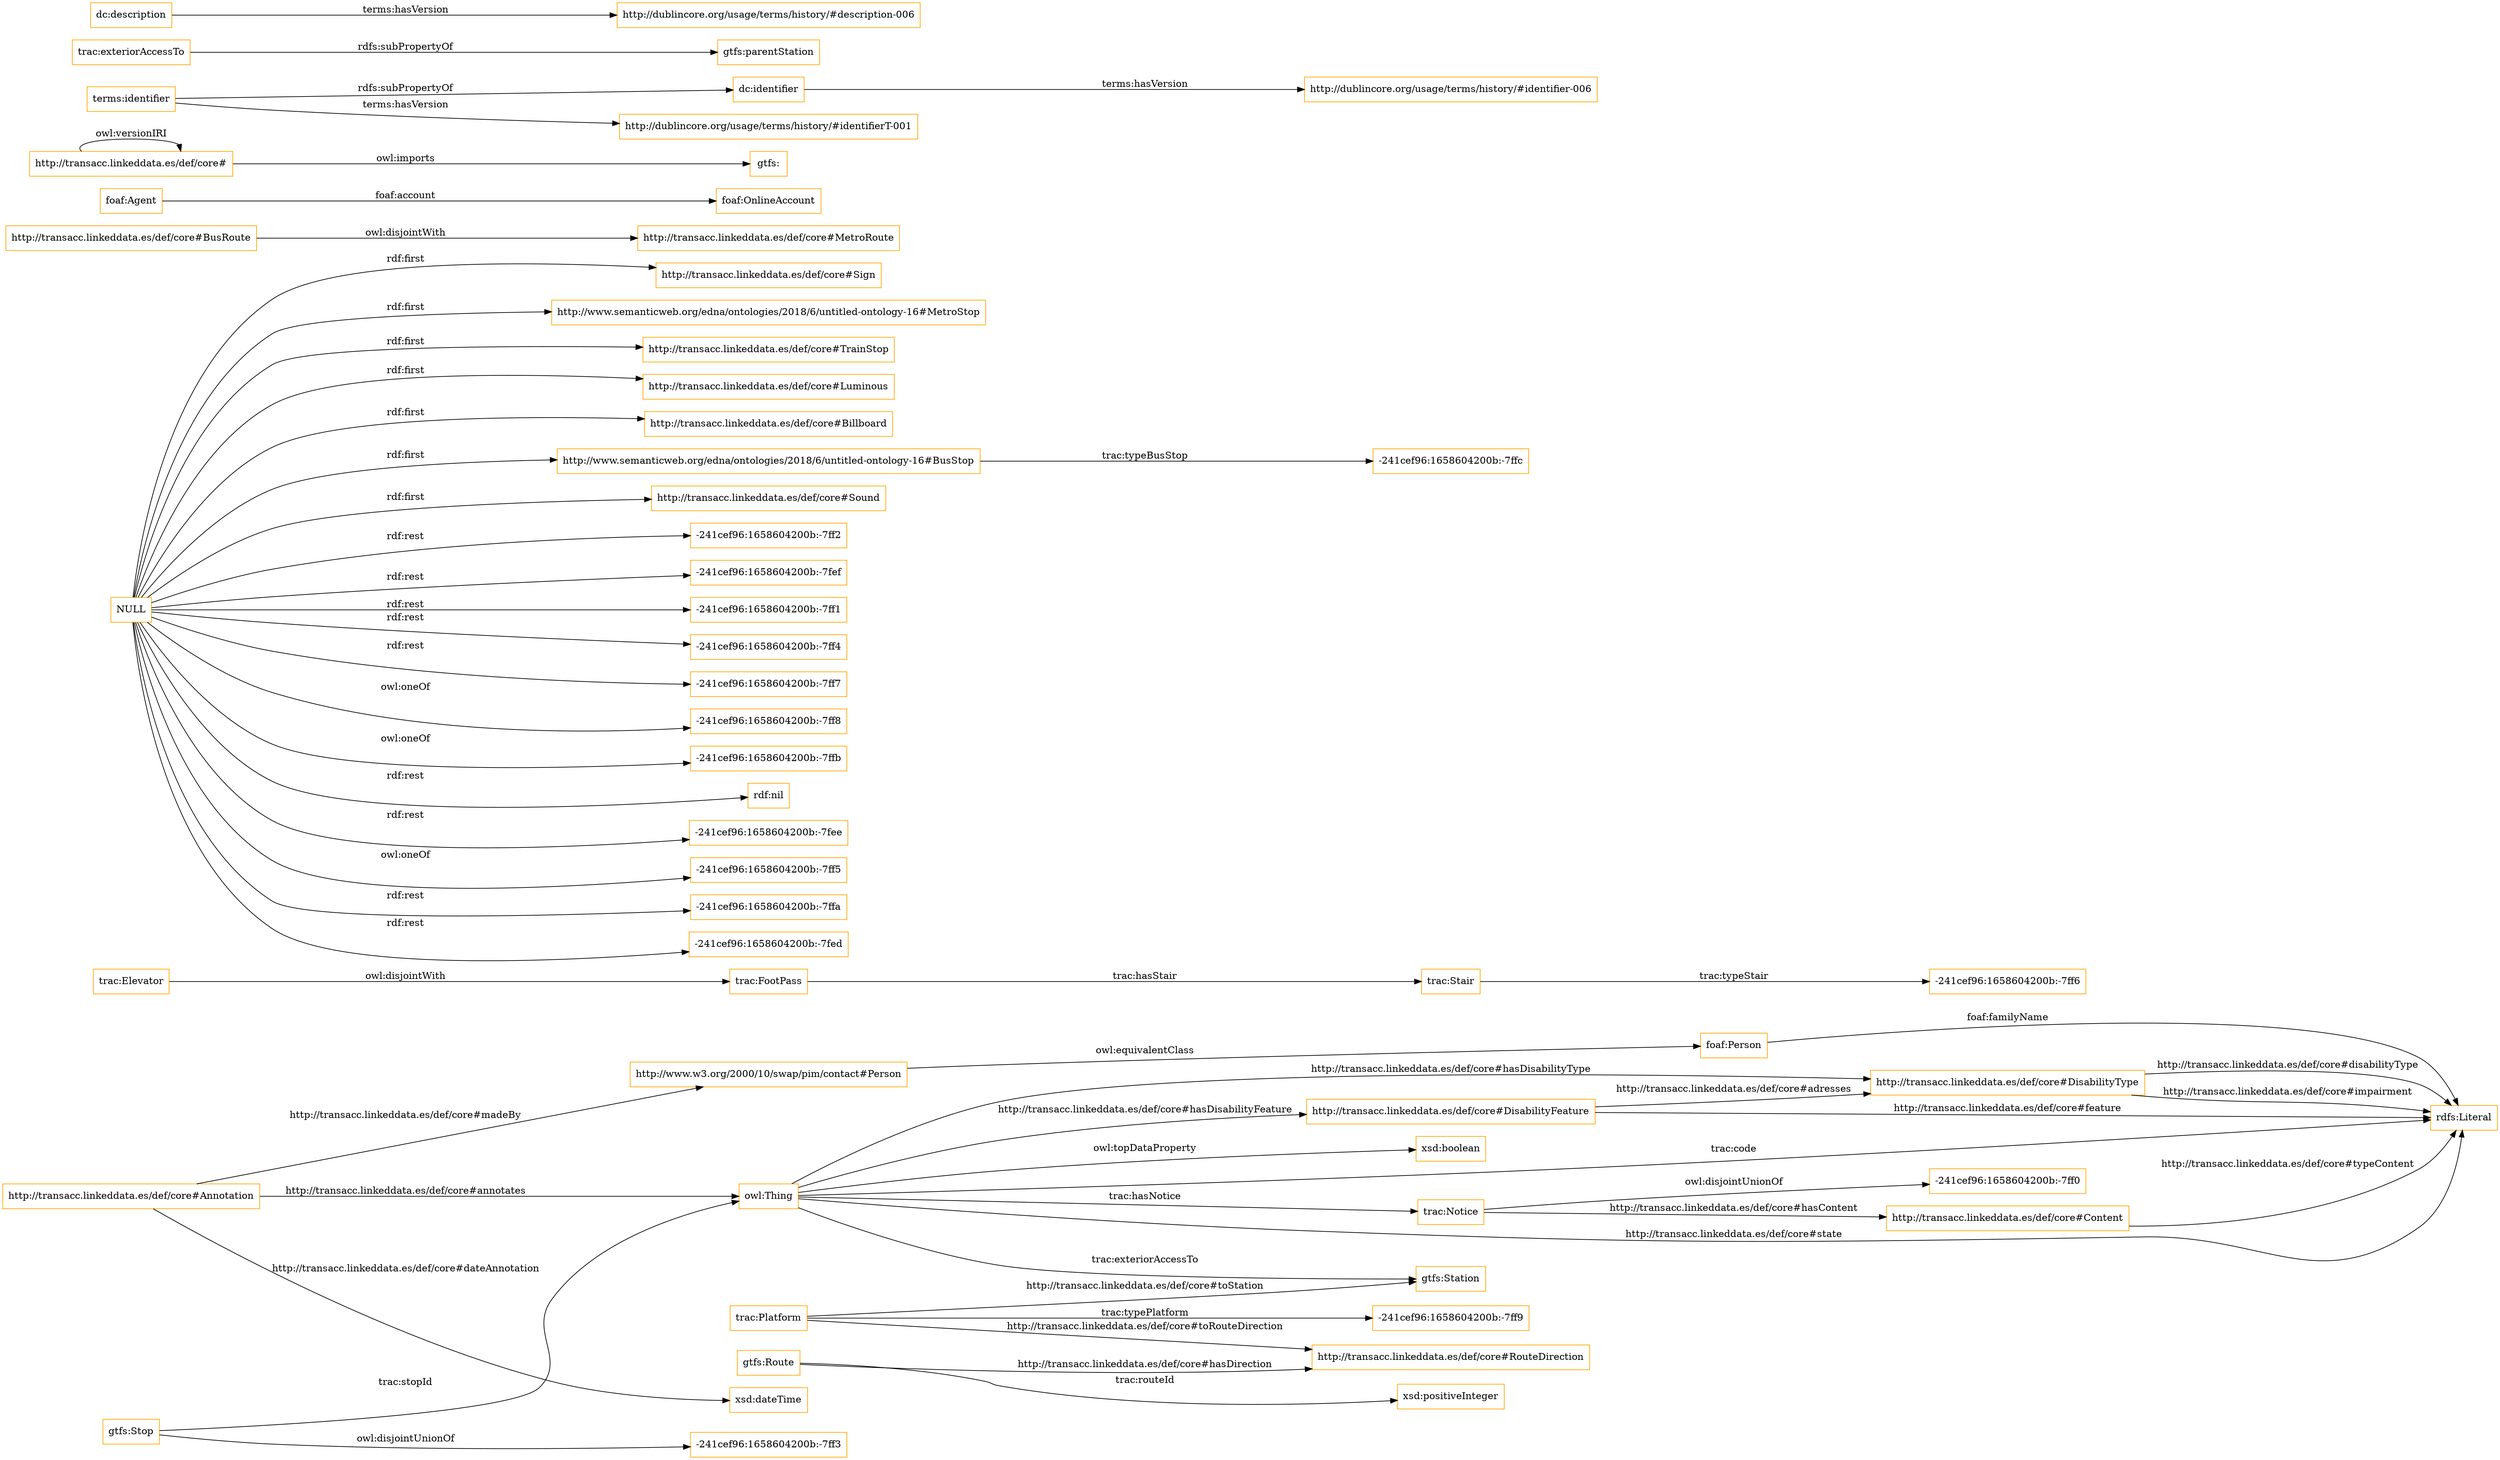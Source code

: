 digraph ar2dtool_diagram { 
rankdir=LR;
size="1501"
node [shape = rectangle, color="orange"]; "http://transacc.linkeddata.es/def/core#Annotation" "trac:Stair" "http://transacc.linkeddata.es/def/core#Sign" "http://www.w3.org/2000/10/swap/pim/contact#Person" "trac:Platform" "trac:FootPass" "http://transacc.linkeddata.es/def/core#DisabilityFeature" "http://transacc.linkeddata.es/def/core#BusRoute" "http://transacc.linkeddata.es/def/core#Content" "http://www.semanticweb.org/edna/ontologies/2018/6/untitled-ontology-16#MetroStop" "http://transacc.linkeddata.es/def/core#TrainStop" "http://transacc.linkeddata.es/def/core#Luminous" "http://transacc.linkeddata.es/def/core#Billboard" "http://www.semanticweb.org/edna/ontologies/2018/6/untitled-ontology-16#BusStop" "http://transacc.linkeddata.es/def/core#RouteDirection" "http://transacc.linkeddata.es/def/core#Sound" "foaf:OnlineAccount" "foaf:Person" "trac:Elevator" "http://transacc.linkeddata.es/def/core#MetroRoute" "trac:Notice" "http://transacc.linkeddata.es/def/core#DisabilityType" ; /*classes style*/
	"http://transacc.linkeddata.es/def/core#" -> "gtfs:" [ label = "owl:imports" ];
	"http://transacc.linkeddata.es/def/core#" -> "http://transacc.linkeddata.es/def/core#" [ label = "owl:versionIRI" ];
	"trac:Elevator" -> "trac:FootPass" [ label = "owl:disjointWith" ];
	"trac:Notice" -> "-241cef96:1658604200b:-7ff0" [ label = "owl:disjointUnionOf" ];
	"dc:identifier" -> "http://dublincore.org/usage/terms/history/#identifier-006" [ label = "terms:hasVersion" ];
	"gtfs:Stop" -> "-241cef96:1658604200b:-7ff3" [ label = "owl:disjointUnionOf" ];
	"terms:identifier" -> "dc:identifier" [ label = "rdfs:subPropertyOf" ];
	"terms:identifier" -> "http://dublincore.org/usage/terms/history/#identifierT-001" [ label = "terms:hasVersion" ];
	"trac:exteriorAccessTo" -> "gtfs:parentStation" [ label = "rdfs:subPropertyOf" ];
	"http://transacc.linkeddata.es/def/core#BusRoute" -> "http://transacc.linkeddata.es/def/core#MetroRoute" [ label = "owl:disjointWith" ];
	"dc:description" -> "http://dublincore.org/usage/terms/history/#description-006" [ label = "terms:hasVersion" ];
	"http://www.w3.org/2000/10/swap/pim/contact#Person" -> "foaf:Person" [ label = "owl:equivalentClass" ];
	"NULL" -> "-241cef96:1658604200b:-7ff2" [ label = "rdf:rest" ];
	"NULL" -> "-241cef96:1658604200b:-7fef" [ label = "rdf:rest" ];
	"NULL" -> "http://transacc.linkeddata.es/def/core#Luminous" [ label = "rdf:first" ];
	"NULL" -> "http://transacc.linkeddata.es/def/core#Billboard" [ label = "rdf:first" ];
	"NULL" -> "http://transacc.linkeddata.es/def/core#Sound" [ label = "rdf:first" ];
	"NULL" -> "http://www.semanticweb.org/edna/ontologies/2018/6/untitled-ontology-16#MetroStop" [ label = "rdf:first" ];
	"NULL" -> "-241cef96:1658604200b:-7ff1" [ label = "rdf:rest" ];
	"NULL" -> "-241cef96:1658604200b:-7ff4" [ label = "rdf:rest" ];
	"NULL" -> "-241cef96:1658604200b:-7ff7" [ label = "rdf:rest" ];
	"NULL" -> "-241cef96:1658604200b:-7ff8" [ label = "owl:oneOf" ];
	"NULL" -> "http://transacc.linkeddata.es/def/core#Sign" [ label = "rdf:first" ];
	"NULL" -> "-241cef96:1658604200b:-7ffb" [ label = "owl:oneOf" ];
	"NULL" -> "rdf:nil" [ label = "rdf:rest" ];
	"NULL" -> "-241cef96:1658604200b:-7fee" [ label = "rdf:rest" ];
	"NULL" -> "-241cef96:1658604200b:-7ff5" [ label = "owl:oneOf" ];
	"NULL" -> "-241cef96:1658604200b:-7ffa" [ label = "rdf:rest" ];
	"NULL" -> "http://www.semanticweb.org/edna/ontologies/2018/6/untitled-ontology-16#BusStop" [ label = "rdf:first" ];
	"NULL" -> "http://transacc.linkeddata.es/def/core#TrainStop" [ label = "rdf:first" ];
	"NULL" -> "-241cef96:1658604200b:-7fed" [ label = "rdf:rest" ];
	"http://www.semanticweb.org/edna/ontologies/2018/6/untitled-ontology-16#BusStop" -> "-241cef96:1658604200b:-7ffc" [ label = "trac:typeBusStop" ];
	"http://transacc.linkeddata.es/def/core#DisabilityType" -> "rdfs:Literal" [ label = "http://transacc.linkeddata.es/def/core#disabilityType" ];
	"owl:Thing" -> "http://transacc.linkeddata.es/def/core#DisabilityType" [ label = "http://transacc.linkeddata.es/def/core#hasDisabilityType" ];
	"trac:Platform" -> "gtfs:Station" [ label = "http://transacc.linkeddata.es/def/core#toStation" ];
	"trac:Platform" -> "http://transacc.linkeddata.es/def/core#RouteDirection" [ label = "http://transacc.linkeddata.es/def/core#toRouteDirection" ];
	"owl:Thing" -> "rdfs:Literal" [ label = "http://transacc.linkeddata.es/def/core#state" ];
	"owl:Thing" -> "trac:Notice" [ label = "trac:hasNotice" ];
	"foaf:Person" -> "rdfs:Literal" [ label = "foaf:familyName" ];
	"owl:Thing" -> "gtfs:Station" [ label = "trac:exteriorAccessTo" ];
	"http://transacc.linkeddata.es/def/core#DisabilityType" -> "rdfs:Literal" [ label = "http://transacc.linkeddata.es/def/core#impairment" ];
	"http://transacc.linkeddata.es/def/core#Annotation" -> "xsd:dateTime" [ label = "http://transacc.linkeddata.es/def/core#dateAnnotation" ];
	"trac:Platform" -> "-241cef96:1658604200b:-7ff9" [ label = "trac:typePlatform" ];
	"trac:FootPass" -> "trac:Stair" [ label = "trac:hasStair" ];
	"http://transacc.linkeddata.es/def/core#Annotation" -> "owl:Thing" [ label = "http://transacc.linkeddata.es/def/core#annotates" ];
	"gtfs:Stop" -> "owl:Thing" [ label = "trac:stopId" ];
	"http://transacc.linkeddata.es/def/core#Content" -> "rdfs:Literal" [ label = "http://transacc.linkeddata.es/def/core#typeContent" ];
	"http://transacc.linkeddata.es/def/core#DisabilityFeature" -> "http://transacc.linkeddata.es/def/core#DisabilityType" [ label = "http://transacc.linkeddata.es/def/core#adresses" ];
	"http://transacc.linkeddata.es/def/core#Annotation" -> "http://www.w3.org/2000/10/swap/pim/contact#Person" [ label = "http://transacc.linkeddata.es/def/core#madeBy" ];
	"owl:Thing" -> "rdfs:Literal" [ label = "trac:code" ];
	"foaf:Agent" -> "foaf:OnlineAccount" [ label = "foaf:account" ];
	"http://transacc.linkeddata.es/def/core#DisabilityFeature" -> "rdfs:Literal" [ label = "http://transacc.linkeddata.es/def/core#feature" ];
	"gtfs:Route" -> "xsd:positiveInteger" [ label = "trac:routeId" ];
	"gtfs:Route" -> "http://transacc.linkeddata.es/def/core#RouteDirection" [ label = "http://transacc.linkeddata.es/def/core#hasDirection" ];
	"trac:Stair" -> "-241cef96:1658604200b:-7ff6" [ label = "trac:typeStair" ];
	"owl:Thing" -> "xsd:boolean" [ label = "owl:topDataProperty" ];
	"trac:Notice" -> "http://transacc.linkeddata.es/def/core#Content" [ label = "http://transacc.linkeddata.es/def/core#hasContent" ];
	"owl:Thing" -> "http://transacc.linkeddata.es/def/core#DisabilityFeature" [ label = "http://transacc.linkeddata.es/def/core#hasDisabilityFeature" ];

}
